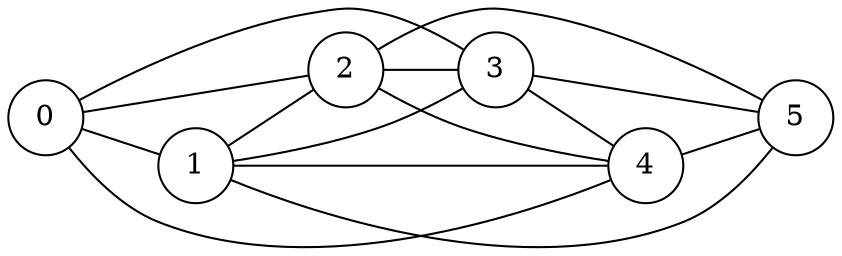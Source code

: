 graph G {
  rankdir=LR;
  node [shape=circle];
 0 
 0 -- 1 
 0 -- 2 
 0 -- 3 
 0 -- 4 
 1 
 1 -- 2 
 1 -- 3 
 1 -- 4 
 1 -- 5 
 2 
 2 -- 3 
 2 -- 4 
 2 -- 5 
 3 
 3 -- 4 
 3 -- 5 
 4 
 4 -- 5 
 5 
 }
